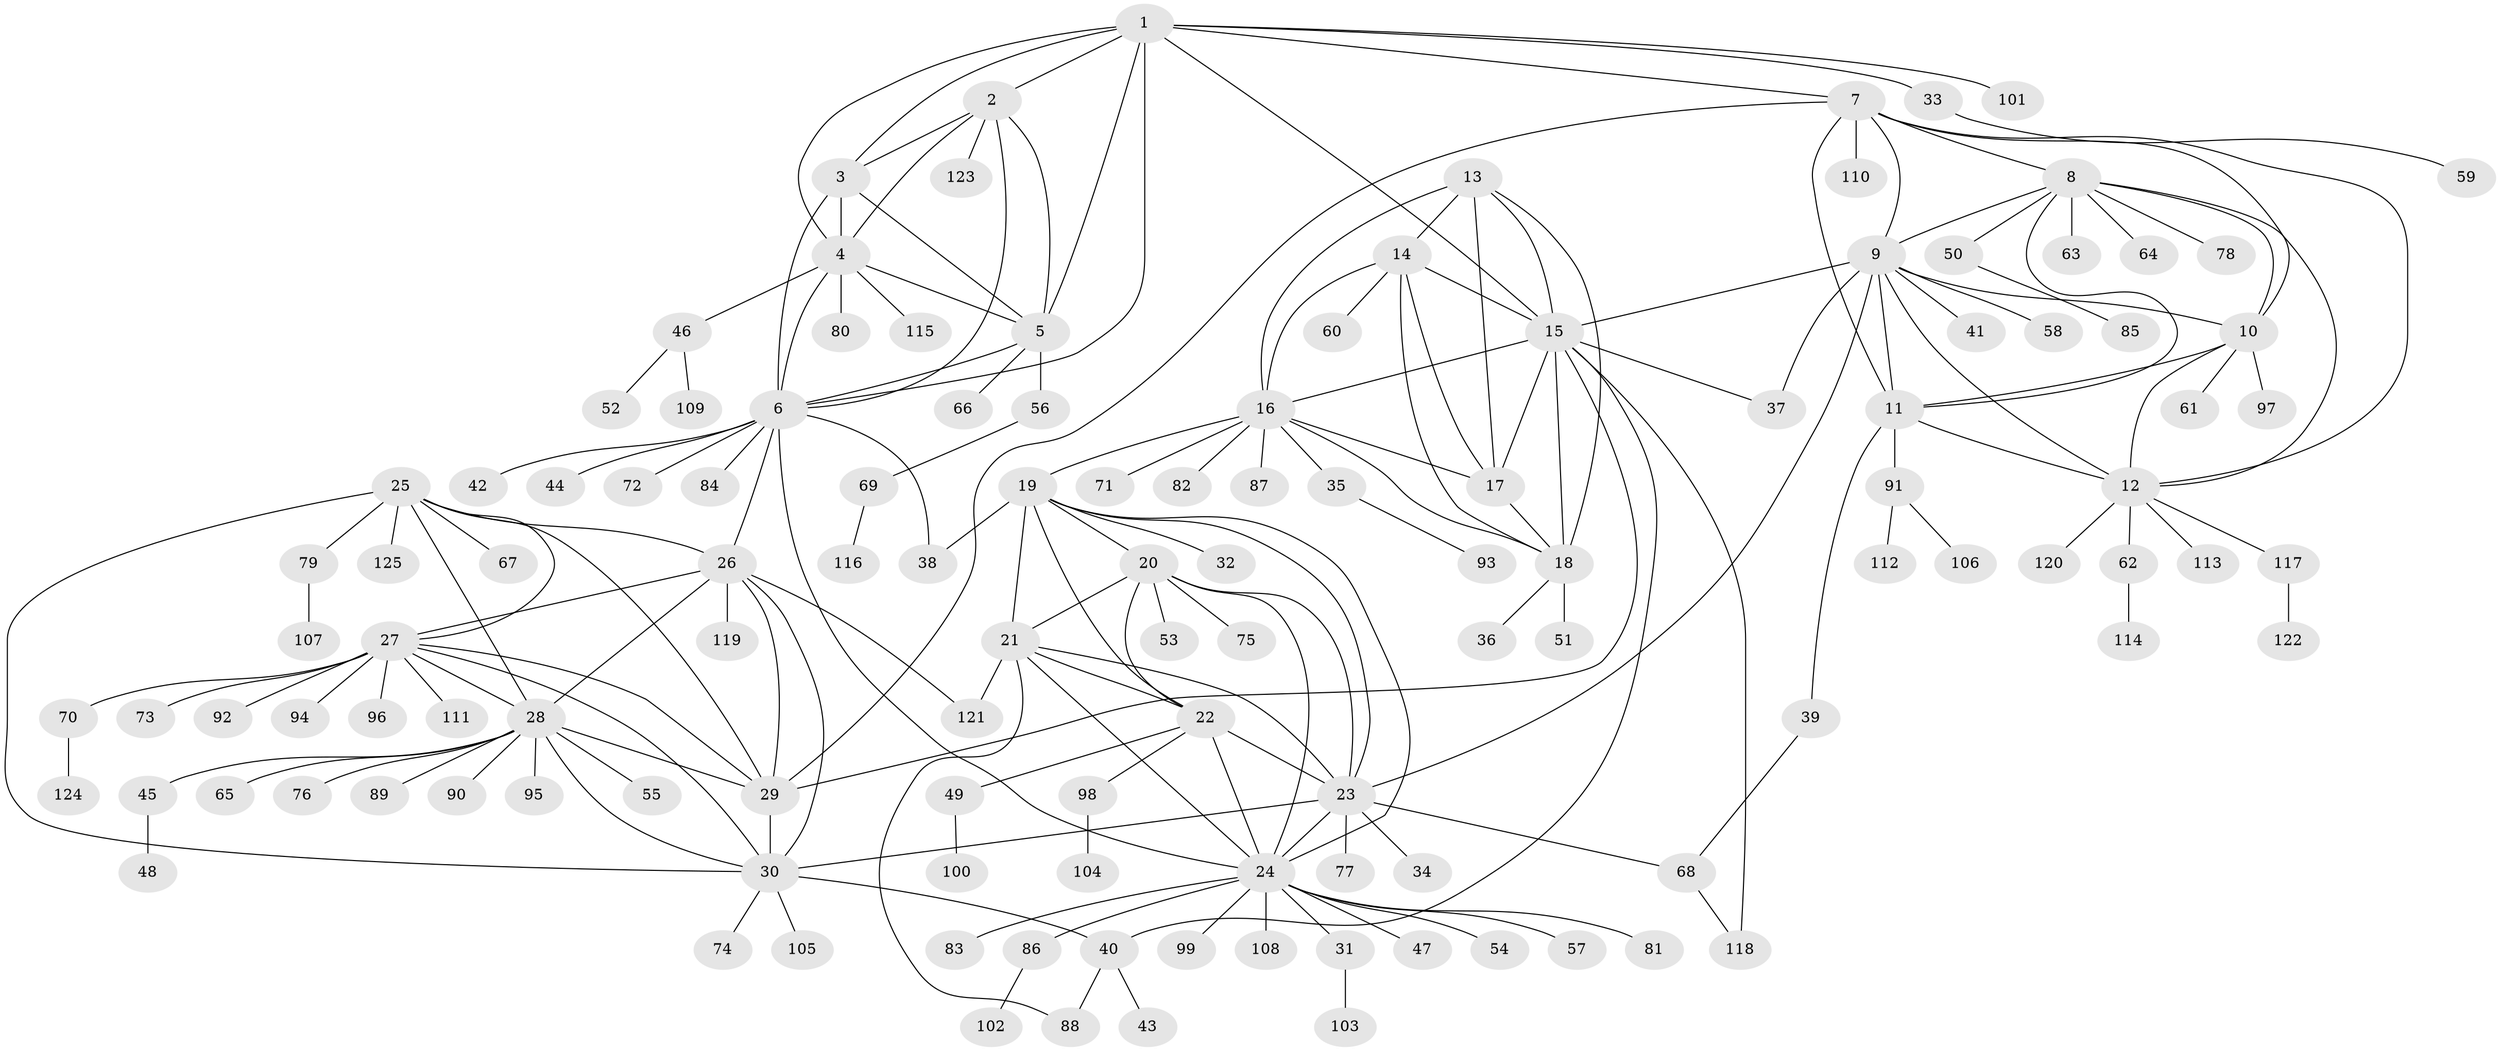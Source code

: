 // coarse degree distribution, {8: 0.045454545454545456, 5: 0.06818181818181818, 7: 0.10227272727272728, 6: 0.03409090909090909, 11: 0.03409090909090909, 9: 0.03409090909090909, 14: 0.011363636363636364, 10: 0.011363636363636364, 1: 0.5227272727272727, 2: 0.10227272727272728, 3: 0.03409090909090909}
// Generated by graph-tools (version 1.1) at 2025/52/03/04/25 22:52:14]
// undirected, 125 vertices, 187 edges
graph export_dot {
  node [color=gray90,style=filled];
  1;
  2;
  3;
  4;
  5;
  6;
  7;
  8;
  9;
  10;
  11;
  12;
  13;
  14;
  15;
  16;
  17;
  18;
  19;
  20;
  21;
  22;
  23;
  24;
  25;
  26;
  27;
  28;
  29;
  30;
  31;
  32;
  33;
  34;
  35;
  36;
  37;
  38;
  39;
  40;
  41;
  42;
  43;
  44;
  45;
  46;
  47;
  48;
  49;
  50;
  51;
  52;
  53;
  54;
  55;
  56;
  57;
  58;
  59;
  60;
  61;
  62;
  63;
  64;
  65;
  66;
  67;
  68;
  69;
  70;
  71;
  72;
  73;
  74;
  75;
  76;
  77;
  78;
  79;
  80;
  81;
  82;
  83;
  84;
  85;
  86;
  87;
  88;
  89;
  90;
  91;
  92;
  93;
  94;
  95;
  96;
  97;
  98;
  99;
  100;
  101;
  102;
  103;
  104;
  105;
  106;
  107;
  108;
  109;
  110;
  111;
  112;
  113;
  114;
  115;
  116;
  117;
  118;
  119;
  120;
  121;
  122;
  123;
  124;
  125;
  1 -- 2;
  1 -- 3;
  1 -- 4;
  1 -- 5;
  1 -- 6;
  1 -- 7;
  1 -- 15;
  1 -- 33;
  1 -- 101;
  2 -- 3;
  2 -- 4;
  2 -- 5;
  2 -- 6;
  2 -- 123;
  3 -- 4;
  3 -- 5;
  3 -- 6;
  4 -- 5;
  4 -- 6;
  4 -- 46;
  4 -- 80;
  4 -- 115;
  5 -- 6;
  5 -- 56;
  5 -- 66;
  6 -- 24;
  6 -- 26;
  6 -- 38;
  6 -- 42;
  6 -- 44;
  6 -- 72;
  6 -- 84;
  7 -- 8;
  7 -- 9;
  7 -- 10;
  7 -- 11;
  7 -- 12;
  7 -- 29;
  7 -- 110;
  8 -- 9;
  8 -- 10;
  8 -- 11;
  8 -- 12;
  8 -- 50;
  8 -- 63;
  8 -- 64;
  8 -- 78;
  9 -- 10;
  9 -- 11;
  9 -- 12;
  9 -- 15;
  9 -- 23;
  9 -- 37;
  9 -- 41;
  9 -- 58;
  10 -- 11;
  10 -- 12;
  10 -- 61;
  10 -- 97;
  11 -- 12;
  11 -- 39;
  11 -- 91;
  12 -- 62;
  12 -- 113;
  12 -- 117;
  12 -- 120;
  13 -- 14;
  13 -- 15;
  13 -- 16;
  13 -- 17;
  13 -- 18;
  14 -- 15;
  14 -- 16;
  14 -- 17;
  14 -- 18;
  14 -- 60;
  15 -- 16;
  15 -- 17;
  15 -- 18;
  15 -- 29;
  15 -- 37;
  15 -- 40;
  15 -- 118;
  16 -- 17;
  16 -- 18;
  16 -- 19;
  16 -- 35;
  16 -- 71;
  16 -- 82;
  16 -- 87;
  17 -- 18;
  18 -- 36;
  18 -- 51;
  19 -- 20;
  19 -- 21;
  19 -- 22;
  19 -- 23;
  19 -- 24;
  19 -- 32;
  19 -- 38;
  20 -- 21;
  20 -- 22;
  20 -- 23;
  20 -- 24;
  20 -- 53;
  20 -- 75;
  21 -- 22;
  21 -- 23;
  21 -- 24;
  21 -- 88;
  21 -- 121;
  22 -- 23;
  22 -- 24;
  22 -- 49;
  22 -- 98;
  23 -- 24;
  23 -- 30;
  23 -- 34;
  23 -- 68;
  23 -- 77;
  24 -- 31;
  24 -- 47;
  24 -- 54;
  24 -- 57;
  24 -- 81;
  24 -- 83;
  24 -- 86;
  24 -- 99;
  24 -- 108;
  25 -- 26;
  25 -- 27;
  25 -- 28;
  25 -- 29;
  25 -- 30;
  25 -- 67;
  25 -- 79;
  25 -- 125;
  26 -- 27;
  26 -- 28;
  26 -- 29;
  26 -- 30;
  26 -- 119;
  26 -- 121;
  27 -- 28;
  27 -- 29;
  27 -- 30;
  27 -- 70;
  27 -- 73;
  27 -- 92;
  27 -- 94;
  27 -- 96;
  27 -- 111;
  28 -- 29;
  28 -- 30;
  28 -- 45;
  28 -- 55;
  28 -- 65;
  28 -- 76;
  28 -- 89;
  28 -- 90;
  28 -- 95;
  29 -- 30;
  30 -- 40;
  30 -- 74;
  30 -- 105;
  31 -- 103;
  33 -- 59;
  35 -- 93;
  39 -- 68;
  40 -- 43;
  40 -- 88;
  45 -- 48;
  46 -- 52;
  46 -- 109;
  49 -- 100;
  50 -- 85;
  56 -- 69;
  62 -- 114;
  68 -- 118;
  69 -- 116;
  70 -- 124;
  79 -- 107;
  86 -- 102;
  91 -- 106;
  91 -- 112;
  98 -- 104;
  117 -- 122;
}
